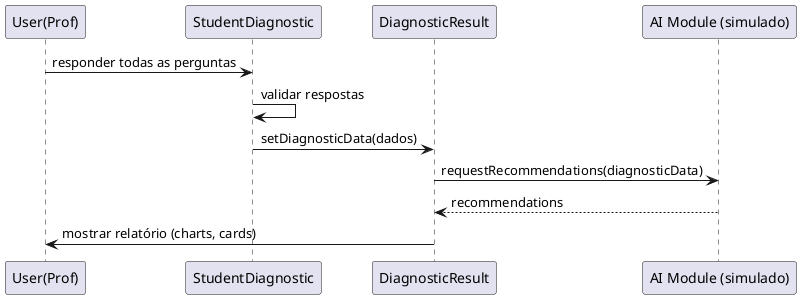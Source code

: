 @startuml
participant "User(Prof)" as U
participant "StudentDiagnostic" as SD
participant "DiagnosticResult" as DR
participant "AI Module (simulado)" as AI
U -> SD : responder todas as perguntas
SD -> SD : validar respostas
SD -> DR : setDiagnosticData(dados)
DR -> AI : requestRecommendations(diagnosticData)
AI --> DR : recommendations
DR -> U : mostrar relatório (charts, cards)
@enduml
